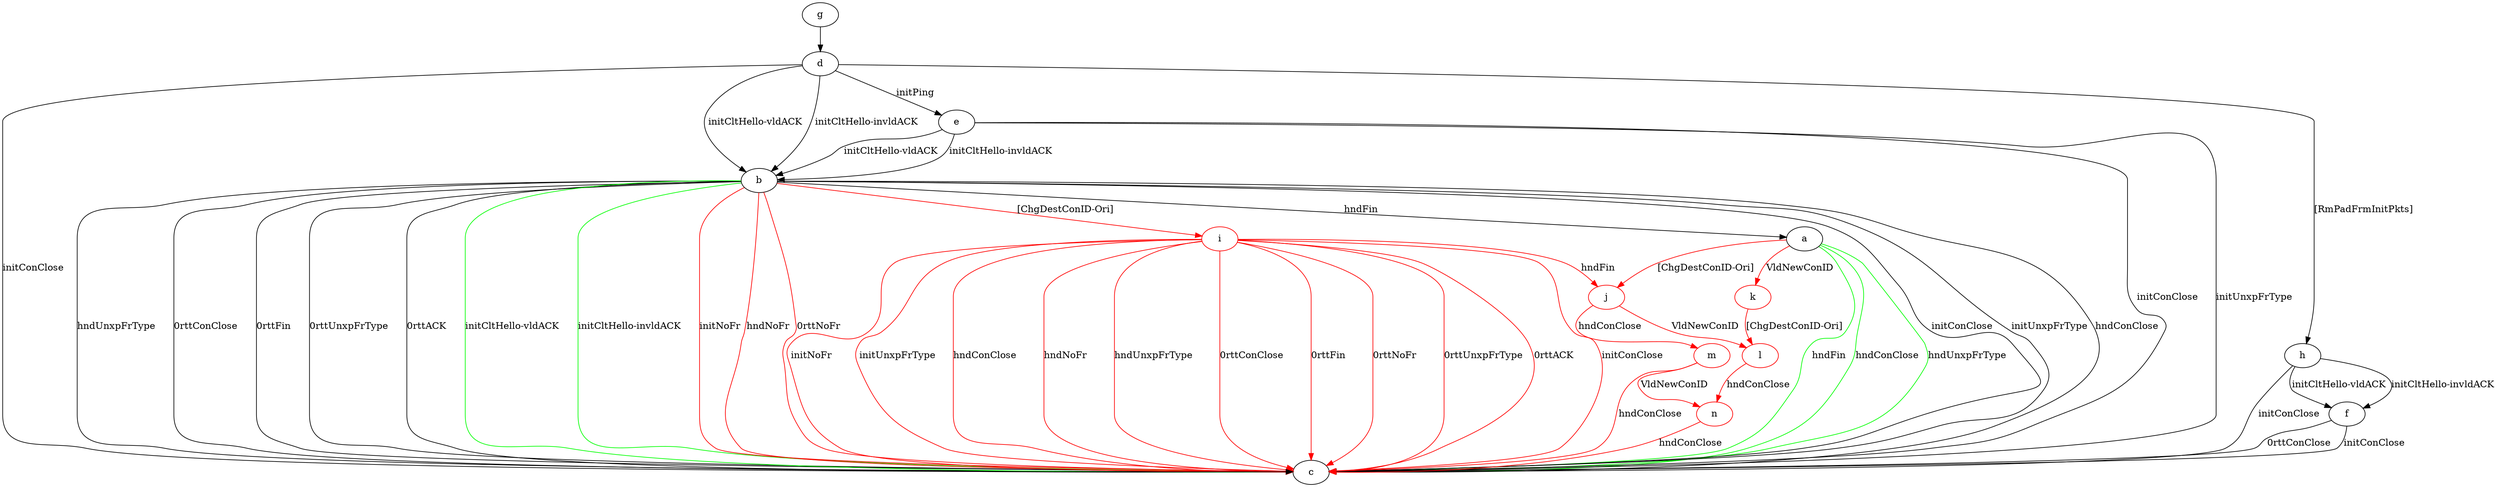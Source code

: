 digraph "" {
	a -> c	[key=0,
		color=green,
		label="hndFin "];
	a -> c	[key=1,
		color=green,
		label="hndConClose "];
	a -> c	[key=2,
		color=green,
		label="hndUnxpFrType "];
	j	[color=red];
	a -> j	[key=0,
		color=red,
		label="[ChgDestConID-Ori] "];
	k	[color=red];
	a -> k	[key=0,
		color=red,
		label="VldNewConID "];
	b -> a	[key=0,
		label="hndFin "];
	b -> c	[key=0,
		label="initConClose "];
	b -> c	[key=1,
		label="initUnxpFrType "];
	b -> c	[key=2,
		label="hndConClose "];
	b -> c	[key=3,
		label="hndUnxpFrType "];
	b -> c	[key=4,
		label="0rttConClose "];
	b -> c	[key=5,
		label="0rttFin "];
	b -> c	[key=6,
		label="0rttUnxpFrType "];
	b -> c	[key=7,
		label="0rttACK "];
	b -> c	[key=8,
		color=green,
		label="initCltHello-vldACK "];
	b -> c	[key=9,
		color=green,
		label="initCltHello-invldACK "];
	b -> c	[key=10,
		color=red,
		label="initNoFr "];
	b -> c	[key=11,
		color=red,
		label="hndNoFr "];
	b -> c	[key=12,
		color=red,
		label="0rttNoFr "];
	i	[color=red];
	b -> i	[key=0,
		color=red,
		label="[ChgDestConID-Ori] "];
	d -> b	[key=0,
		label="initCltHello-vldACK "];
	d -> b	[key=1,
		label="initCltHello-invldACK "];
	d -> c	[key=0,
		label="initConClose "];
	d -> e	[key=0,
		label="initPing "];
	d -> h	[key=0,
		label="[RmPadFrmInitPkts] "];
	e -> b	[key=0,
		label="initCltHello-vldACK "];
	e -> b	[key=1,
		label="initCltHello-invldACK "];
	e -> c	[key=0,
		label="initConClose "];
	e -> c	[key=1,
		label="initUnxpFrType "];
	f -> c	[key=0,
		label="initConClose "];
	f -> c	[key=1,
		label="0rttConClose "];
	g -> d	[key=0];
	h -> c	[key=0,
		label="initConClose "];
	h -> f	[key=0,
		label="initCltHello-vldACK "];
	h -> f	[key=1,
		label="initCltHello-invldACK "];
	i -> c	[key=0,
		color=red,
		label="initConClose "];
	i -> c	[key=1,
		color=red,
		label="initNoFr "];
	i -> c	[key=2,
		color=red,
		label="initUnxpFrType "];
	i -> c	[key=3,
		color=red,
		label="hndConClose "];
	i -> c	[key=4,
		color=red,
		label="hndNoFr "];
	i -> c	[key=5,
		color=red,
		label="hndUnxpFrType "];
	i -> c	[key=6,
		color=red,
		label="0rttConClose "];
	i -> c	[key=7,
		color=red,
		label="0rttFin "];
	i -> c	[key=8,
		color=red,
		label="0rttNoFr "];
	i -> c	[key=9,
		color=red,
		label="0rttUnxpFrType "];
	i -> c	[key=10,
		color=red,
		label="0rttACK "];
	i -> j	[key=0,
		color=red,
		label="hndFin "];
	l	[color=red];
	j -> l	[key=0,
		color=red,
		label="VldNewConID "];
	m	[color=red];
	j -> m	[key=0,
		color=red,
		label="hndConClose "];
	k -> l	[key=0,
		color=red,
		label="[ChgDestConID-Ori] "];
	n	[color=red];
	l -> n	[key=0,
		color=red,
		label="hndConClose "];
	m -> c	[key=0,
		color=red,
		label="hndConClose "];
	m -> n	[key=0,
		color=red,
		label="VldNewConID "];
	n -> c	[key=0,
		color=red,
		label="hndConClose "];
}
